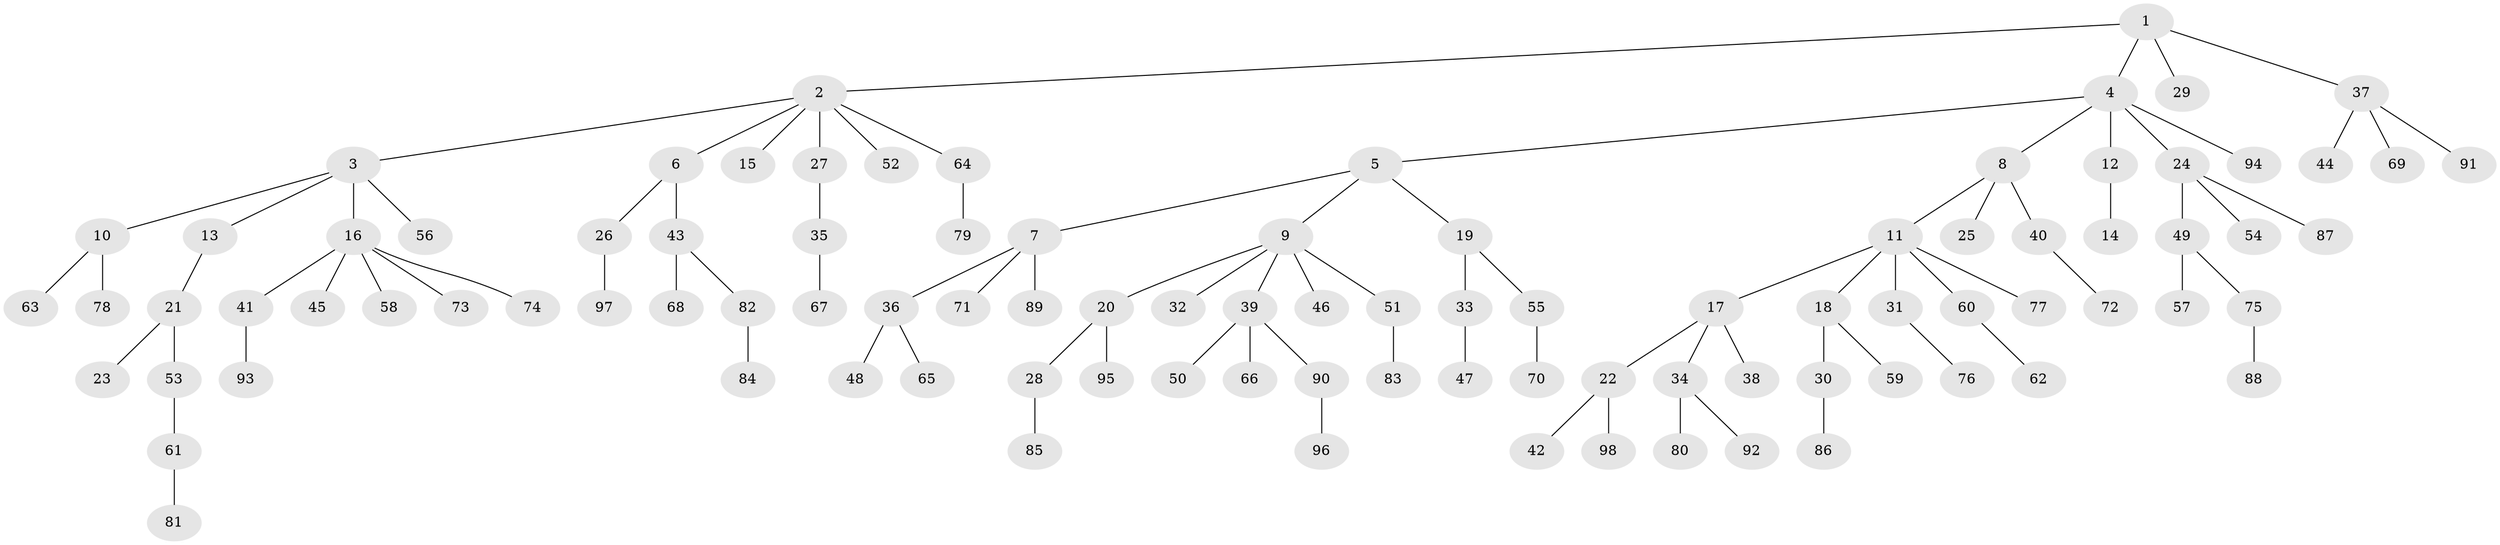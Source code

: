 // coarse degree distribution, {1: 0.9655172413793104, 28: 0.034482758620689655}
// Generated by graph-tools (version 1.1) at 2025/56/03/04/25 21:56:51]
// undirected, 98 vertices, 97 edges
graph export_dot {
graph [start="1"]
  node [color=gray90,style=filled];
  1;
  2;
  3;
  4;
  5;
  6;
  7;
  8;
  9;
  10;
  11;
  12;
  13;
  14;
  15;
  16;
  17;
  18;
  19;
  20;
  21;
  22;
  23;
  24;
  25;
  26;
  27;
  28;
  29;
  30;
  31;
  32;
  33;
  34;
  35;
  36;
  37;
  38;
  39;
  40;
  41;
  42;
  43;
  44;
  45;
  46;
  47;
  48;
  49;
  50;
  51;
  52;
  53;
  54;
  55;
  56;
  57;
  58;
  59;
  60;
  61;
  62;
  63;
  64;
  65;
  66;
  67;
  68;
  69;
  70;
  71;
  72;
  73;
  74;
  75;
  76;
  77;
  78;
  79;
  80;
  81;
  82;
  83;
  84;
  85;
  86;
  87;
  88;
  89;
  90;
  91;
  92;
  93;
  94;
  95;
  96;
  97;
  98;
  1 -- 2;
  1 -- 4;
  1 -- 29;
  1 -- 37;
  2 -- 3;
  2 -- 6;
  2 -- 15;
  2 -- 27;
  2 -- 52;
  2 -- 64;
  3 -- 10;
  3 -- 13;
  3 -- 16;
  3 -- 56;
  4 -- 5;
  4 -- 8;
  4 -- 12;
  4 -- 24;
  4 -- 94;
  5 -- 7;
  5 -- 9;
  5 -- 19;
  6 -- 26;
  6 -- 43;
  7 -- 36;
  7 -- 71;
  7 -- 89;
  8 -- 11;
  8 -- 25;
  8 -- 40;
  9 -- 20;
  9 -- 32;
  9 -- 39;
  9 -- 46;
  9 -- 51;
  10 -- 63;
  10 -- 78;
  11 -- 17;
  11 -- 18;
  11 -- 31;
  11 -- 60;
  11 -- 77;
  12 -- 14;
  13 -- 21;
  16 -- 41;
  16 -- 45;
  16 -- 58;
  16 -- 73;
  16 -- 74;
  17 -- 22;
  17 -- 34;
  17 -- 38;
  18 -- 30;
  18 -- 59;
  19 -- 33;
  19 -- 55;
  20 -- 28;
  20 -- 95;
  21 -- 23;
  21 -- 53;
  22 -- 42;
  22 -- 98;
  24 -- 49;
  24 -- 54;
  24 -- 87;
  26 -- 97;
  27 -- 35;
  28 -- 85;
  30 -- 86;
  31 -- 76;
  33 -- 47;
  34 -- 80;
  34 -- 92;
  35 -- 67;
  36 -- 48;
  36 -- 65;
  37 -- 44;
  37 -- 69;
  37 -- 91;
  39 -- 50;
  39 -- 66;
  39 -- 90;
  40 -- 72;
  41 -- 93;
  43 -- 68;
  43 -- 82;
  49 -- 57;
  49 -- 75;
  51 -- 83;
  53 -- 61;
  55 -- 70;
  60 -- 62;
  61 -- 81;
  64 -- 79;
  75 -- 88;
  82 -- 84;
  90 -- 96;
}
